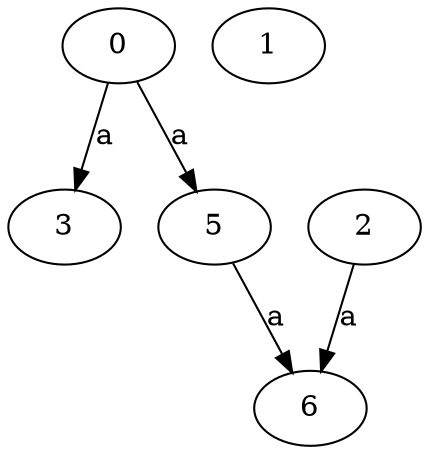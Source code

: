 strict digraph  {
3;
0;
1;
5;
2;
6;
0 -> 3  [label=a];
0 -> 5  [label=a];
5 -> 6  [label=a];
2 -> 6  [label=a];
}
